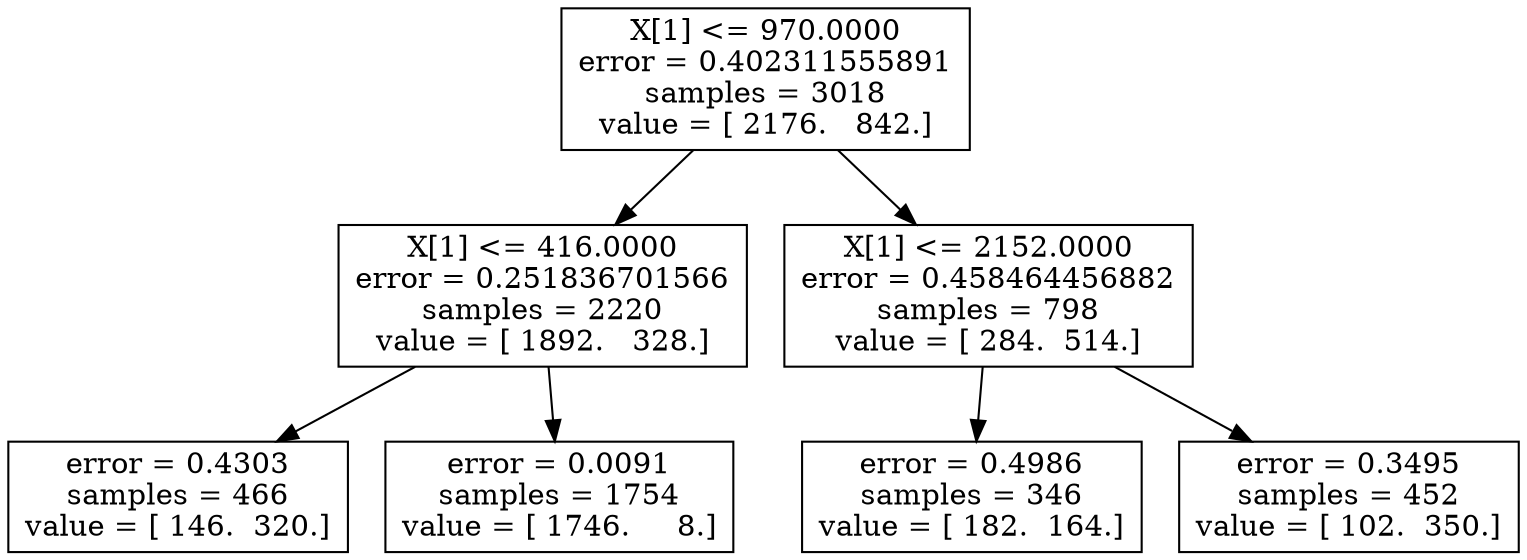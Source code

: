 digraph Tree {
0 [label="X[1] <= 970.0000\nerror = 0.402311555891\nsamples = 3018\nvalue = [ 2176.   842.]", shape="box"] ;
1 [label="X[1] <= 416.0000\nerror = 0.251836701566\nsamples = 2220\nvalue = [ 1892.   328.]", shape="box"] ;
0 -> 1 ;
2 [label="error = 0.4303\nsamples = 466\nvalue = [ 146.  320.]", shape="box"] ;
1 -> 2 ;
3 [label="error = 0.0091\nsamples = 1754\nvalue = [ 1746.     8.]", shape="box"] ;
1 -> 3 ;
4 [label="X[1] <= 2152.0000\nerror = 0.458464456882\nsamples = 798\nvalue = [ 284.  514.]", shape="box"] ;
0 -> 4 ;
5 [label="error = 0.4986\nsamples = 346\nvalue = [ 182.  164.]", shape="box"] ;
4 -> 5 ;
6 [label="error = 0.3495\nsamples = 452\nvalue = [ 102.  350.]", shape="box"] ;
4 -> 6 ;
}